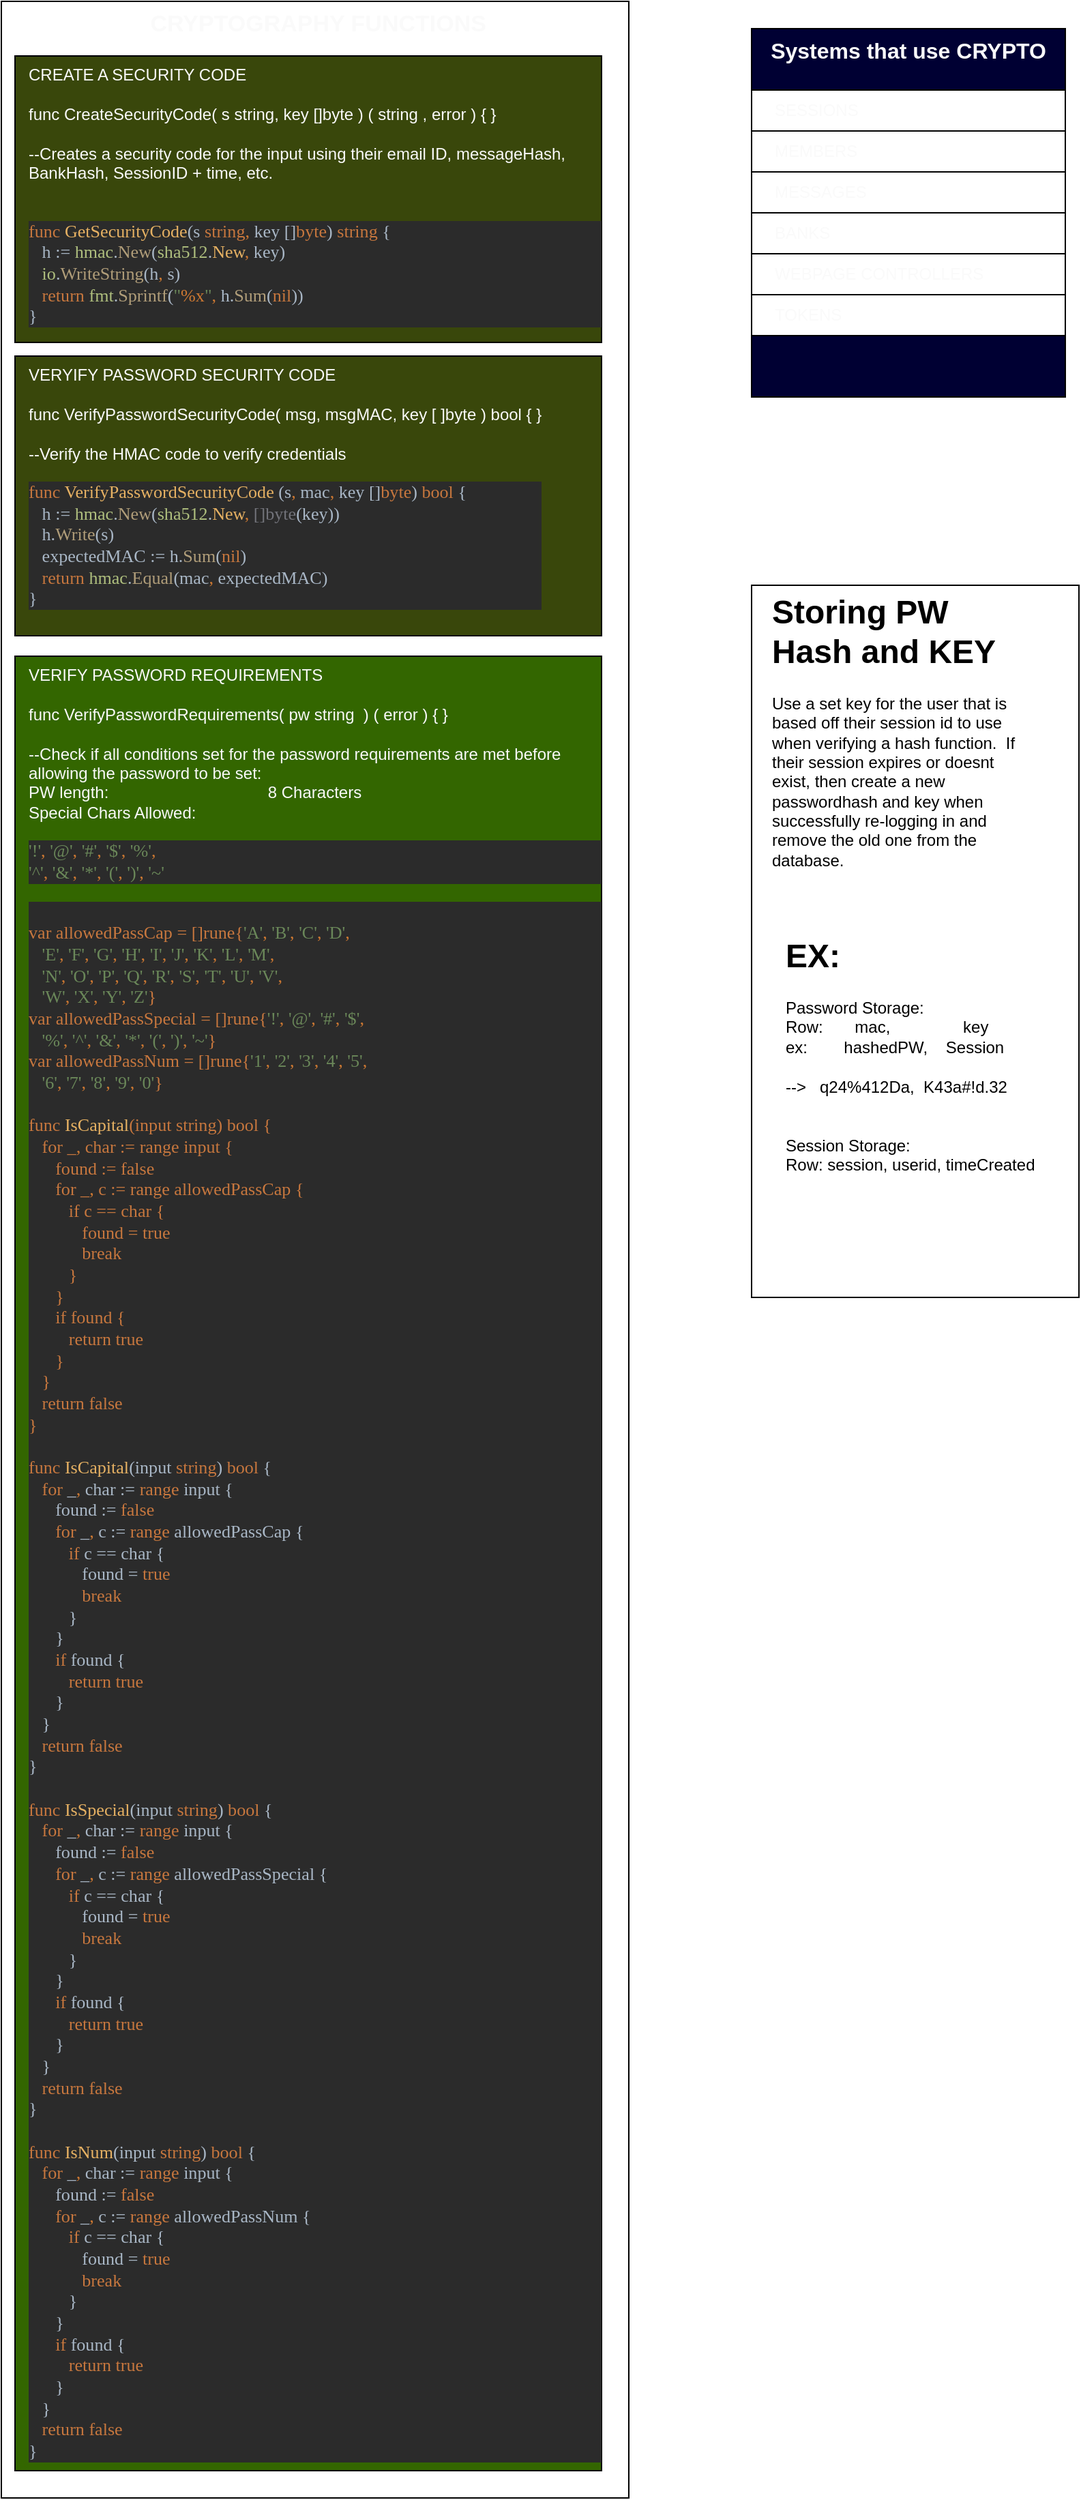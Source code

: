 <mxfile version="12.8.8" type="github">
  <diagram id="ODxXchdAwgTXNLU9TBr1" name="Page-1">
    <mxGraphModel dx="1201" dy="1017" grid="1" gridSize="10" guides="1" tooltips="1" connect="1" arrows="1" fold="1" page="1" pageScale="1" pageWidth="850" pageHeight="1100" math="0" shadow="0">
      <root>
        <mxCell id="0" />
        <mxCell id="1" parent="0" />
        <mxCell id="BEAMlKJIgo_dSWv7IY5d-5" value="" style="rounded=0;whiteSpace=wrap;html=1;" vertex="1" parent="1">
          <mxGeometry x="590" y="468" width="240" height="522" as="geometry" />
        </mxCell>
        <mxCell id="Krg5OAJmCBE884iFsZVr-9" value="&lt;b&gt;&lt;font style=&quot;font-size: 16px&quot;&gt;Systems that use CRYPTO&lt;/font&gt;&lt;/b&gt;" style="rounded=0;whiteSpace=wrap;html=1;fontColor=#FAFAFA;align=center;verticalAlign=top;fillColor=#000033;" parent="1" vertex="1">
          <mxGeometry x="590" y="60" width="230" height="270" as="geometry" />
        </mxCell>
        <mxCell id="Krg5OAJmCBE884iFsZVr-14" value="SESSIONS" style="rounded=0;whiteSpace=wrap;html=1;fontColor=#FAFAFA;align=left;spacingLeft=15;" parent="1" vertex="1">
          <mxGeometry x="590" y="105" width="230" height="30" as="geometry" />
        </mxCell>
        <mxCell id="Krg5OAJmCBE884iFsZVr-15" value="MEMBERS" style="rounded=0;whiteSpace=wrap;html=1;fontColor=#FAFAFA;align=left;spacingLeft=15;" parent="1" vertex="1">
          <mxGeometry x="590" y="135" width="230" height="30" as="geometry" />
        </mxCell>
        <mxCell id="Krg5OAJmCBE884iFsZVr-19" value="&lt;div style=&quot;font-size: 17px;&quot;&gt;&amp;nbsp;CRYPTOGRAPHY FUNCTIONS&lt;br style=&quot;font-size: 17px;&quot;&gt;&lt;/div&gt;" style="rounded=0;whiteSpace=wrap;html=1;fontColor=#FAFAFA;align=center;verticalAlign=top;fontStyle=1;fontSize=17;" parent="1" vertex="1">
          <mxGeometry x="40" y="40" width="460" height="1830" as="geometry" />
        </mxCell>
        <mxCell id="Krg5OAJmCBE884iFsZVr-24" value="&lt;div&gt;CREATE A SECURITY CODE&lt;br&gt;&lt;/div&gt;&lt;div&gt;&lt;br&gt;&lt;/div&gt;&lt;div&gt;func CreateSecurityCode( s string, key []byte ) ( string , error ) { }&lt;/div&gt;&lt;div&gt;&lt;br&gt;&lt;/div&gt;&lt;div&gt;--Creates a security code for the input using their email ID, messageHash, BankHash, SessionID + time, etc.&lt;/div&gt;&lt;div&gt;&lt;br&gt;&lt;/div&gt;&lt;div&gt;&lt;pre style=&quot;background-color: #2b2b2b ; color: #a9b7c6 ; font-family: &amp;#34;consolas&amp;#34; ; font-size: 9.8pt&quot;&gt;&lt;span style=&quot;color: #c7773e&quot;&gt;func &lt;/span&gt;&lt;span style=&quot;color: #e6b163&quot;&gt;GetSecurityCode&lt;/span&gt;(s &lt;span style=&quot;color: #c7773e&quot;&gt;string&lt;/span&gt;&lt;span style=&quot;color: #cc7832&quot;&gt;, &lt;/span&gt;key []&lt;span style=&quot;color: #c7773e&quot;&gt;byte&lt;/span&gt;) &lt;span style=&quot;color: #c7773e&quot;&gt;string &lt;/span&gt;{&lt;br&gt;   h := &lt;span style=&quot;color: #afbf7e&quot;&gt;hmac&lt;/span&gt;.&lt;span style=&quot;color: #b09d79&quot;&gt;New&lt;/span&gt;(&lt;span style=&quot;color: #afbf7e&quot;&gt;sha512&lt;/span&gt;.&lt;span style=&quot;color: #e6b163&quot;&gt;New&lt;/span&gt;&lt;span style=&quot;color: #cc7832&quot;&gt;, &lt;/span&gt;key)&lt;br&gt;   &lt;span style=&quot;color: #afbf7e&quot;&gt;io&lt;/span&gt;.&lt;span style=&quot;color: #b09d79&quot;&gt;WriteString&lt;/span&gt;(h&lt;span style=&quot;color: #cc7832&quot;&gt;, &lt;/span&gt;s)&lt;br&gt;   &lt;span style=&quot;color: #c7773e&quot;&gt;return &lt;/span&gt;&lt;span style=&quot;color: #afbf7e&quot;&gt;fmt&lt;/span&gt;.&lt;span style=&quot;color: #b09d79&quot;&gt;Sprintf&lt;/span&gt;(&lt;span style=&quot;color: #6a8759&quot;&gt;&quot;&lt;/span&gt;&lt;span style=&quot;color: #cc7832&quot;&gt;%x&lt;/span&gt;&lt;span style=&quot;color: #6a8759&quot;&gt;&quot;&lt;/span&gt;&lt;span style=&quot;color: #cc7832&quot;&gt;, &lt;/span&gt;h.&lt;span style=&quot;color: #b09d79&quot;&gt;Sum&lt;/span&gt;(&lt;span style=&quot;color: #c7773e&quot;&gt;nil&lt;/span&gt;))&lt;br&gt;}&lt;/pre&gt;&lt;/div&gt;" style="rounded=0;whiteSpace=wrap;html=1;fontColor=#FAFAFA;align=left;spacingLeft=8;fillColor=#39470B;verticalAlign=top;" parent="1" vertex="1">
          <mxGeometry x="50" y="80" width="430" height="210" as="geometry" />
        </mxCell>
        <mxCell id="Krg5OAJmCBE884iFsZVr-25" value="&lt;div&gt;VERIFY PASSWORD REQUIREMENTS&lt;br&gt;&lt;/div&gt;&lt;div&gt;&lt;br&gt;&lt;/div&gt;&lt;div&gt;func VerifyPasswordRequirements( pw string&amp;nbsp; ) ( error ) { }&lt;/div&gt;&lt;div&gt;&lt;br&gt;&lt;/div&gt;&lt;div&gt;--Check if all conditions set for the password requirements are met before allowing the password to be set: &lt;br&gt;&lt;/div&gt;&lt;div&gt;PW length:&amp;nbsp;&amp;nbsp;&amp;nbsp;&amp;nbsp;&amp;nbsp;&amp;nbsp;&amp;nbsp;&amp;nbsp;&amp;nbsp;&amp;nbsp;&amp;nbsp;&amp;nbsp;&amp;nbsp;&amp;nbsp;&amp;nbsp;&amp;nbsp;&amp;nbsp;&amp;nbsp;&amp;nbsp;&amp;nbsp;&amp;nbsp;&amp;nbsp;&amp;nbsp;&amp;nbsp;&amp;nbsp;&amp;nbsp;&amp;nbsp;&amp;nbsp;&amp;nbsp;&amp;nbsp;&amp;nbsp;&amp;nbsp;&amp;nbsp;&amp;nbsp; 8 Characters &lt;br&gt;&lt;/div&gt;&lt;div&gt;Special Chars Allowed:&amp;nbsp;&amp;nbsp; &amp;nbsp; &amp;nbsp; &amp;nbsp;&amp;nbsp; &lt;br&gt;&lt;pre style=&quot;background-color: #2b2b2b ; color: #a9b7c6 ; font-family: &amp;#34;consolas&amp;#34; ; font-size: 9.8pt&quot;&gt;&lt;span style=&quot;color: #6a8759&quot;&gt;&#39;!&#39;&lt;/span&gt;&lt;span style=&quot;color: #cc7832&quot;&gt;, &lt;/span&gt;&lt;span style=&quot;color: #6a8759&quot;&gt;&#39;@&#39;&lt;/span&gt;&lt;span style=&quot;color: #cc7832&quot;&gt;, &lt;/span&gt;&lt;span style=&quot;color: #6a8759&quot;&gt;&#39;#&#39;&lt;/span&gt;&lt;span style=&quot;color: #cc7832&quot;&gt;, &lt;/span&gt;&lt;span style=&quot;color: #6a8759&quot;&gt;&#39;$&#39;&lt;/span&gt;&lt;span style=&quot;color: #cc7832&quot;&gt;, &lt;/span&gt;&lt;span style=&quot;color: #6a8759&quot;&gt;&#39;%&#39;&lt;/span&gt;&lt;span style=&quot;color: #cc7832&quot;&gt;, &lt;br&gt;&lt;/span&gt;&lt;span style=&quot;color: #6a8759&quot;&gt;&#39;^&#39;&lt;/span&gt;&lt;span style=&quot;color: #cc7832&quot;&gt;, &lt;/span&gt;&lt;span style=&quot;color: #6a8759&quot;&gt;&#39;&amp;amp;&#39;&lt;/span&gt;&lt;span style=&quot;color: #cc7832&quot;&gt;, &lt;/span&gt;&lt;span style=&quot;color: #6a8759&quot;&gt;&#39;*&#39;&lt;/span&gt;&lt;span style=&quot;color: #cc7832&quot;&gt;, &lt;/span&gt;&lt;span style=&quot;color: #6a8759&quot;&gt;&#39;(&#39;&lt;/span&gt;&lt;span style=&quot;color: #cc7832&quot;&gt;, &lt;/span&gt;&lt;span style=&quot;color: #6a8759&quot;&gt;&#39;)&#39;&lt;/span&gt;&lt;span style=&quot;color: #cc7832&quot;&gt;, &lt;/span&gt;&lt;span style=&quot;color: #6a8759&quot;&gt;&#39;~&#39;&lt;br&gt;&lt;/span&gt;&lt;/pre&gt;&lt;/div&gt;&lt;div&gt;&lt;pre style=&quot;background-color: #2b2b2b ; color: #a9b7c6 ; font-family: &amp;#34;consolas&amp;#34; ; font-size: 9.8pt&quot;&gt;&lt;br&gt;&lt;span style=&quot;color: #c7773e&quot;&gt;&lt;span style=&quot;color: #c7773e&quot;&gt;var &lt;/span&gt;allowedPassCap = []&lt;span style=&quot;color: #c7773e&quot;&gt;rune&lt;/span&gt;{&lt;span style=&quot;color: #6a8759&quot;&gt;&#39;A&#39;&lt;/span&gt;&lt;span style=&quot;color: #cc7832&quot;&gt;, &lt;/span&gt;&lt;span style=&quot;color: #6a8759&quot;&gt;&#39;B&#39;&lt;/span&gt;&lt;span style=&quot;color: #cc7832&quot;&gt;, &lt;/span&gt;&lt;span style=&quot;color: #6a8759&quot;&gt;&#39;C&#39;&lt;/span&gt;&lt;span style=&quot;color: #cc7832&quot;&gt;, &lt;/span&gt;&lt;span style=&quot;color: #6a8759&quot;&gt;&#39;D&#39;&lt;/span&gt;&lt;span style=&quot;color: #cc7832&quot;&gt;, &lt;br&gt;&lt;/span&gt;&lt;span style=&quot;color: #cc7832&quot;&gt;   &lt;/span&gt;&lt;span style=&quot;color: #6a8759&quot;&gt;&#39;E&#39;&lt;/span&gt;&lt;span style=&quot;color: #cc7832&quot;&gt;, &lt;/span&gt;&lt;span style=&quot;color: #6a8759&quot;&gt;&#39;F&#39;&lt;/span&gt;&lt;span style=&quot;color: #cc7832&quot;&gt;, &lt;/span&gt;&lt;span style=&quot;color: #6a8759&quot;&gt;&#39;G&#39;&lt;/span&gt;&lt;span style=&quot;color: #cc7832&quot;&gt;, &lt;/span&gt;&lt;span style=&quot;color: #6a8759&quot;&gt;&#39;H&#39;&lt;/span&gt;&lt;span style=&quot;color: #cc7832&quot;&gt;, &lt;/span&gt;&lt;span style=&quot;color: #6a8759&quot;&gt;&#39;I&#39;&lt;/span&gt;&lt;span style=&quot;color: #cc7832&quot;&gt;, &lt;/span&gt;&lt;span style=&quot;color: #6a8759&quot;&gt;&#39;J&#39;&lt;/span&gt;&lt;span style=&quot;color: #cc7832&quot;&gt;, &lt;/span&gt;&lt;span style=&quot;color: #6a8759&quot;&gt;&#39;K&#39;&lt;/span&gt;&lt;span style=&quot;color: #cc7832&quot;&gt;, &lt;/span&gt;&lt;span style=&quot;color: #6a8759&quot;&gt;&#39;L&#39;&lt;/span&gt;&lt;span style=&quot;color: #cc7832&quot;&gt;, &lt;/span&gt;&lt;span style=&quot;color: #6a8759&quot;&gt;&#39;M&#39;&lt;/span&gt;&lt;span style=&quot;color: #cc7832&quot;&gt;, &lt;br&gt;&lt;/span&gt;&lt;span style=&quot;color: #cc7832&quot;&gt;   &lt;/span&gt;&lt;span style=&quot;color: #6a8759&quot;&gt;&#39;N&#39;&lt;/span&gt;&lt;span style=&quot;color: #cc7832&quot;&gt;, &lt;/span&gt;&lt;span style=&quot;color: #6a8759&quot;&gt;&#39;O&#39;&lt;/span&gt;&lt;span style=&quot;color: #cc7832&quot;&gt;, &lt;/span&gt;&lt;span style=&quot;color: #6a8759&quot;&gt;&#39;P&#39;&lt;/span&gt;&lt;span style=&quot;color: #cc7832&quot;&gt;, &lt;/span&gt;&lt;span style=&quot;color: #6a8759&quot;&gt;&#39;Q&#39;&lt;/span&gt;&lt;span style=&quot;color: #cc7832&quot;&gt;, &lt;/span&gt;&lt;span style=&quot;color: #6a8759&quot;&gt;&#39;R&#39;&lt;/span&gt;&lt;span style=&quot;color: #cc7832&quot;&gt;, &lt;/span&gt;&lt;span style=&quot;color: #6a8759&quot;&gt;&#39;S&#39;&lt;/span&gt;&lt;span style=&quot;color: #cc7832&quot;&gt;, &lt;/span&gt;&lt;span style=&quot;color: #6a8759&quot;&gt;&#39;T&#39;&lt;/span&gt;&lt;span style=&quot;color: #cc7832&quot;&gt;, &lt;/span&gt;&lt;span style=&quot;color: #6a8759&quot;&gt;&#39;U&#39;&lt;/span&gt;&lt;span style=&quot;color: #cc7832&quot;&gt;, &lt;/span&gt;&lt;span style=&quot;color: #6a8759&quot;&gt;&#39;V&#39;&lt;/span&gt;&lt;span style=&quot;color: #cc7832&quot;&gt;, &lt;br&gt;&lt;/span&gt;&lt;span style=&quot;color: #cc7832&quot;&gt;   &lt;/span&gt;&lt;span style=&quot;color: #6a8759&quot;&gt;&#39;W&#39;&lt;/span&gt;&lt;span style=&quot;color: #cc7832&quot;&gt;, &lt;/span&gt;&lt;span style=&quot;color: #6a8759&quot;&gt;&#39;X&#39;&lt;/span&gt;&lt;span style=&quot;color: #cc7832&quot;&gt;, &lt;/span&gt;&lt;span style=&quot;color: #6a8759&quot;&gt;&#39;Y&#39;&lt;/span&gt;&lt;span style=&quot;color: #cc7832&quot;&gt;, &lt;/span&gt;&lt;span style=&quot;color: #6a8759&quot;&gt;&#39;Z&#39;&lt;/span&gt;}&lt;br&gt;&lt;span style=&quot;color: #c7773e&quot;&gt;var &lt;/span&gt;allowedPassSpecial = []&lt;span style=&quot;color: #c7773e&quot;&gt;rune&lt;/span&gt;{&lt;span style=&quot;color: #6a8759&quot;&gt;&#39;!&#39;&lt;/span&gt;&lt;span style=&quot;color: #cc7832&quot;&gt;, &lt;/span&gt;&lt;span style=&quot;color: #6a8759&quot;&gt;&#39;@&#39;&lt;/span&gt;&lt;span style=&quot;color: #cc7832&quot;&gt;, &lt;/span&gt;&lt;span style=&quot;color: #6a8759&quot;&gt;&#39;#&#39;&lt;/span&gt;&lt;span style=&quot;color: #cc7832&quot;&gt;, &lt;/span&gt;&lt;span style=&quot;color: #6a8759&quot;&gt;&#39;$&#39;&lt;/span&gt;&lt;span style=&quot;color: #cc7832&quot;&gt;,&lt;br&gt;&lt;/span&gt;&lt;span style=&quot;color: #cc7832&quot;&gt;   &lt;/span&gt;&lt;span style=&quot;color: #6a8759&quot;&gt;&#39;%&#39;&lt;/span&gt;&lt;span style=&quot;color: #cc7832&quot;&gt;, &lt;/span&gt;&lt;span style=&quot;color: #6a8759&quot;&gt;&#39;^&#39;&lt;/span&gt;&lt;span style=&quot;color: #cc7832&quot;&gt;, &lt;/span&gt;&lt;span style=&quot;color: #6a8759&quot;&gt;&#39;&amp;amp;&#39;&lt;/span&gt;&lt;span style=&quot;color: #cc7832&quot;&gt;, &lt;/span&gt;&lt;span style=&quot;color: #6a8759&quot;&gt;&#39;*&#39;&lt;/span&gt;&lt;span style=&quot;color: #cc7832&quot;&gt;, &lt;/span&gt;&lt;span style=&quot;color: #6a8759&quot;&gt;&#39;(&#39;&lt;/span&gt;&lt;span style=&quot;color: #cc7832&quot;&gt;, &lt;/span&gt;&lt;span style=&quot;color: #6a8759&quot;&gt;&#39;)&#39;&lt;/span&gt;&lt;span style=&quot;color: #cc7832&quot;&gt;, &lt;/span&gt;&lt;span style=&quot;color: #6a8759&quot;&gt;&#39;~&#39;&lt;/span&gt;}&lt;br&gt;&lt;span style=&quot;color: #c7773e&quot;&gt;var &lt;/span&gt;allowedPassNum = []&lt;span style=&quot;color: #c7773e&quot;&gt;rune&lt;/span&gt;{&lt;span style=&quot;color: #6a8759&quot;&gt;&#39;1&#39;&lt;/span&gt;&lt;span style=&quot;color: #cc7832&quot;&gt;, &lt;/span&gt;&lt;span style=&quot;color: #6a8759&quot;&gt;&#39;2&#39;&lt;/span&gt;&lt;span style=&quot;color: #cc7832&quot;&gt;, &lt;/span&gt;&lt;span style=&quot;color: #6a8759&quot;&gt;&#39;3&#39;&lt;/span&gt;&lt;span style=&quot;color: #cc7832&quot;&gt;, &lt;/span&gt;&lt;span style=&quot;color: #6a8759&quot;&gt;&#39;4&#39;&lt;/span&gt;&lt;span style=&quot;color: #cc7832&quot;&gt;, &lt;/span&gt;&lt;span style=&quot;color: #6a8759&quot;&gt;&#39;5&#39;&lt;/span&gt;&lt;span style=&quot;color: #cc7832&quot;&gt;,&lt;br&gt;&lt;/span&gt;&lt;span style=&quot;color: #cc7832&quot;&gt;   &lt;/span&gt;&lt;span style=&quot;color: #6a8759&quot;&gt;&#39;6&#39;&lt;/span&gt;&lt;span style=&quot;color: #cc7832&quot;&gt;, &lt;/span&gt;&lt;span style=&quot;color: #6a8759&quot;&gt;&#39;7&#39;&lt;/span&gt;&lt;span style=&quot;color: #cc7832&quot;&gt;, &lt;/span&gt;&lt;span style=&quot;color: #6a8759&quot;&gt;&#39;8&#39;&lt;/span&gt;&lt;span style=&quot;color: #cc7832&quot;&gt;, &lt;/span&gt;&lt;span style=&quot;color: #6a8759&quot;&gt;&#39;9&#39;&lt;/span&gt;&lt;span style=&quot;color: #cc7832&quot;&gt;, &lt;/span&gt;&lt;span style=&quot;color: #6a8759&quot;&gt;&#39;0&#39;&lt;/span&gt;}&lt;br&gt;&lt;br&gt;&lt;span style=&quot;color: #c7773e&quot;&gt;func &lt;/span&gt;&lt;span style=&quot;color: #e6b163&quot;&gt;IsCapital&lt;/span&gt;(input &lt;span style=&quot;color: #c7773e&quot;&gt;string&lt;/span&gt;) &lt;span style=&quot;color: #c7773e&quot;&gt;bool &lt;/span&gt;{&lt;br&gt;   &lt;span style=&quot;color: #c7773e&quot;&gt;for &lt;/span&gt;_&lt;span style=&quot;color: #cc7832&quot;&gt;, &lt;/span&gt;char := &lt;span style=&quot;color: #c7773e&quot;&gt;range &lt;/span&gt;input {&lt;br&gt;      found := &lt;span style=&quot;color: #c7773e&quot;&gt;false&lt;br&gt;&lt;/span&gt;&lt;span style=&quot;color: #c7773e&quot;&gt;      for &lt;/span&gt;_&lt;span style=&quot;color: #cc7832&quot;&gt;, &lt;/span&gt;c := &lt;span style=&quot;color: #c7773e&quot;&gt;range &lt;/span&gt;allowedPassCap {&lt;br&gt;         &lt;span style=&quot;color: #c7773e&quot;&gt;if &lt;/span&gt;c == char {&lt;br&gt;            found = &lt;span style=&quot;color: #c7773e&quot;&gt;true&lt;br&gt;&lt;/span&gt;&lt;span style=&quot;color: #c7773e&quot;&gt;            break&lt;br&gt;&lt;/span&gt;&lt;span style=&quot;color: #c7773e&quot;&gt;         &lt;/span&gt;}&lt;br&gt;      }&lt;br&gt;      &lt;span style=&quot;color: #c7773e&quot;&gt;if &lt;/span&gt;found {&lt;br&gt;         &lt;span style=&quot;color: #c7773e&quot;&gt;return true&lt;br&gt;&lt;/span&gt;&lt;span style=&quot;color: #c7773e&quot;&gt;      &lt;/span&gt;}&lt;br&gt;   }&lt;br&gt;   &lt;span style=&quot;color: #c7773e&quot;&gt;return false&lt;br&gt;&lt;/span&gt;}&lt;br&gt;&lt;br&gt;func &lt;/span&gt;&lt;span style=&quot;color: #e6b163&quot;&gt;IsCapital&lt;/span&gt;(input &lt;span style=&quot;color: #c7773e&quot;&gt;string&lt;/span&gt;) &lt;span style=&quot;color: #c7773e&quot;&gt;bool &lt;/span&gt;{&lt;br&gt;   &lt;span style=&quot;color: #c7773e&quot;&gt;for &lt;/span&gt;_&lt;span style=&quot;color: #cc7832&quot;&gt;, &lt;/span&gt;char := &lt;span style=&quot;color: #c7773e&quot;&gt;range &lt;/span&gt;input {&lt;br&gt;      found := &lt;span style=&quot;color: #c7773e&quot;&gt;false&lt;br&gt;&lt;/span&gt;&lt;span style=&quot;color: #c7773e&quot;&gt;      for &lt;/span&gt;_&lt;span style=&quot;color: #cc7832&quot;&gt;, &lt;/span&gt;c := &lt;span style=&quot;color: #c7773e&quot;&gt;range &lt;/span&gt;allowedPassCap {&lt;br&gt;         &lt;span style=&quot;color: #c7773e&quot;&gt;if &lt;/span&gt;c == char {&lt;br&gt;            found = &lt;span style=&quot;color: #c7773e&quot;&gt;true&lt;br&gt;&lt;/span&gt;&lt;span style=&quot;color: #c7773e&quot;&gt;            break&lt;br&gt;&lt;/span&gt;&lt;span style=&quot;color: #c7773e&quot;&gt;         &lt;/span&gt;}&lt;br&gt;      }&lt;br&gt;      &lt;span style=&quot;color: #c7773e&quot;&gt;if &lt;/span&gt;found {&lt;br&gt;         &lt;span style=&quot;color: #c7773e&quot;&gt;return true&lt;br&gt;&lt;/span&gt;&lt;span style=&quot;color: #c7773e&quot;&gt;      &lt;/span&gt;}&lt;br&gt;   }&lt;br&gt;   &lt;span style=&quot;color: #c7773e&quot;&gt;return false&lt;br&gt;&lt;/span&gt;}&lt;br&gt;&lt;br&gt;&lt;span style=&quot;color: #c7773e&quot;&gt;func &lt;/span&gt;&lt;span style=&quot;color: #e6b163&quot;&gt;IsSpecial&lt;/span&gt;(input &lt;span style=&quot;color: #c7773e&quot;&gt;string&lt;/span&gt;) &lt;span style=&quot;color: #c7773e&quot;&gt;bool &lt;/span&gt;{&lt;br&gt;   &lt;span style=&quot;color: #c7773e&quot;&gt;for &lt;/span&gt;_&lt;span style=&quot;color: #cc7832&quot;&gt;, &lt;/span&gt;char := &lt;span style=&quot;color: #c7773e&quot;&gt;range &lt;/span&gt;input {&lt;br&gt;      found := &lt;span style=&quot;color: #c7773e&quot;&gt;false&lt;br&gt;&lt;/span&gt;&lt;span style=&quot;color: #c7773e&quot;&gt;      for &lt;/span&gt;_&lt;span style=&quot;color: #cc7832&quot;&gt;, &lt;/span&gt;c := &lt;span style=&quot;color: #c7773e&quot;&gt;range &lt;/span&gt;allowedPassSpecial {&lt;br&gt;         &lt;span style=&quot;color: #c7773e&quot;&gt;if &lt;/span&gt;c == char {&lt;br&gt;            found = &lt;span style=&quot;color: #c7773e&quot;&gt;true&lt;br&gt;&lt;/span&gt;&lt;span style=&quot;color: #c7773e&quot;&gt;            break&lt;br&gt;&lt;/span&gt;&lt;span style=&quot;color: #c7773e&quot;&gt;         &lt;/span&gt;}&lt;br&gt;      }&lt;br&gt;      &lt;span style=&quot;color: #c7773e&quot;&gt;if &lt;/span&gt;found {&lt;br&gt;         &lt;span style=&quot;color: #c7773e&quot;&gt;return true&lt;br&gt;&lt;/span&gt;&lt;span style=&quot;color: #c7773e&quot;&gt;      &lt;/span&gt;}&lt;br&gt;   }&lt;br&gt;   &lt;span style=&quot;color: #c7773e&quot;&gt;return false&lt;br&gt;&lt;/span&gt;}&lt;br&gt;&lt;br&gt;&lt;span style=&quot;color: #c7773e&quot;&gt;func &lt;/span&gt;&lt;span style=&quot;color: #e6b163&quot;&gt;IsNum&lt;/span&gt;(input &lt;span style=&quot;color: #c7773e&quot;&gt;string&lt;/span&gt;) &lt;span style=&quot;color: #c7773e&quot;&gt;bool &lt;/span&gt;{&lt;br&gt;   &lt;span style=&quot;color: #c7773e&quot;&gt;for &lt;/span&gt;_&lt;span style=&quot;color: #cc7832&quot;&gt;, &lt;/span&gt;char := &lt;span style=&quot;color: #c7773e&quot;&gt;range &lt;/span&gt;input {&lt;br&gt;      found := &lt;span style=&quot;color: #c7773e&quot;&gt;false&lt;br&gt;&lt;/span&gt;&lt;span style=&quot;color: #c7773e&quot;&gt;      for &lt;/span&gt;_&lt;span style=&quot;color: #cc7832&quot;&gt;, &lt;/span&gt;c := &lt;span style=&quot;color: #c7773e&quot;&gt;range &lt;/span&gt;allowedPassNum {&lt;br&gt;         &lt;span style=&quot;color: #c7773e&quot;&gt;if &lt;/span&gt;c == char {&lt;br&gt;            found = &lt;span style=&quot;color: #c7773e&quot;&gt;true&lt;br&gt;&lt;/span&gt;&lt;span style=&quot;color: #c7773e&quot;&gt;            break&lt;br&gt;&lt;/span&gt;&lt;span style=&quot;color: #c7773e&quot;&gt;         &lt;/span&gt;}&lt;br&gt;      }&lt;br&gt;      &lt;span style=&quot;color: #c7773e&quot;&gt;if &lt;/span&gt;found {&lt;br&gt;         &lt;span style=&quot;color: #c7773e&quot;&gt;return true&lt;br&gt;&lt;/span&gt;&lt;span style=&quot;color: #c7773e&quot;&gt;      &lt;/span&gt;}&lt;br&gt;   }&lt;br&gt;   &lt;span style=&quot;color: #c7773e&quot;&gt;return false&lt;br&gt;&lt;/span&gt;}&lt;/pre&gt;&lt;/div&gt;" style="rounded=0;whiteSpace=wrap;html=1;fontColor=#FAFAFA;align=left;spacingLeft=8;fillColor=#336600;verticalAlign=top;" parent="1" vertex="1">
          <mxGeometry x="50" y="520" width="430" height="1330" as="geometry" />
        </mxCell>
        <mxCell id="pIQq6SDH289IwsexYELB-1" value="MESSAGES" style="rounded=0;whiteSpace=wrap;html=1;fontColor=#FAFAFA;align=left;spacingLeft=15;" parent="1" vertex="1">
          <mxGeometry x="590" y="165" width="230" height="30" as="geometry" />
        </mxCell>
        <mxCell id="pIQq6SDH289IwsexYELB-2" value="BANKS" style="rounded=0;whiteSpace=wrap;html=1;fontColor=#FAFAFA;align=left;spacingLeft=15;" parent="1" vertex="1">
          <mxGeometry x="590" y="195" width="230" height="30" as="geometry" />
        </mxCell>
        <mxCell id="pIQq6SDH289IwsexYELB-3" value="WEBPAGE CONTROLLERS" style="rounded=0;whiteSpace=wrap;html=1;fontColor=#FAFAFA;align=left;spacingLeft=15;" parent="1" vertex="1">
          <mxGeometry x="590" y="225" width="230" height="30" as="geometry" />
        </mxCell>
        <mxCell id="BEAMlKJIgo_dSWv7IY5d-1" value="&lt;div&gt;VERYIFY PASSWORD SECURITY CODE&lt;/div&gt;&lt;div&gt;&lt;br&gt;&lt;/div&gt;&lt;div&gt;func VerifyPasswordSecurityCode( msg, msgMAC, key [ ]byte ) bool { }&lt;/div&gt;&lt;div&gt;&lt;br&gt;&lt;/div&gt;&lt;div&gt;--Verify the HMAC code to verify credentials&lt;/div&gt;&lt;div&gt;&lt;pre style=&quot;background-color: #2b2b2b ; color: #a9b7c6 ; font-family: &amp;#34;consolas&amp;#34; ; font-size: 9.8pt&quot;&gt;&lt;span style=&quot;color: #c7773e&quot;&gt;func &lt;/span&gt;&lt;span style=&quot;color: #e6b163&quot;&gt;VerifyPasswordSecurityCode &lt;/span&gt;(s&lt;span style=&quot;color: #cc7832&quot;&gt;, &lt;/span&gt;mac&lt;span style=&quot;color: #cc7832&quot;&gt;, &lt;/span&gt;key []&lt;span style=&quot;color: #c7773e&quot;&gt;byte&lt;/span&gt;) &lt;span style=&quot;color: #c7773e&quot;&gt;bool &lt;/span&gt;{&lt;br&gt;   h := &lt;span style=&quot;color: #afbf7e&quot;&gt;hmac&lt;/span&gt;.&lt;span style=&quot;color: #b09d79&quot;&gt;New&lt;/span&gt;(&lt;span style=&quot;color: #afbf7e&quot;&gt;sha512&lt;/span&gt;.&lt;span style=&quot;color: #e6b163&quot;&gt;New&lt;/span&gt;&lt;span style=&quot;color: #cc7832&quot;&gt;, &lt;/span&gt;&lt;span style=&quot;color: #72737a&quot;&gt;[]byte&lt;/span&gt;(key))&lt;br&gt;   h.&lt;span style=&quot;color: #b09d79&quot;&gt;Write&lt;/span&gt;(s)&lt;br&gt;   expectedMAC := h.&lt;span style=&quot;color: #b09d79&quot;&gt;Sum&lt;/span&gt;(&lt;span style=&quot;color: #c7773e&quot;&gt;nil&lt;/span&gt;)&lt;br&gt;   &lt;span style=&quot;color: #c7773e&quot;&gt;return &lt;/span&gt;&lt;span style=&quot;color: #afbf7e&quot;&gt;hmac&lt;/span&gt;.&lt;span style=&quot;color: #b09d79&quot;&gt;Equal&lt;/span&gt;(mac&lt;span style=&quot;color: #cc7832&quot;&gt;, &lt;/span&gt;expectedMAC)&lt;br&gt;}&lt;/pre&gt;&lt;/div&gt;" style="rounded=0;whiteSpace=wrap;html=1;fontColor=#FAFAFA;align=left;spacingLeft=8;fillColor=#39470B;verticalAlign=top;" vertex="1" parent="1">
          <mxGeometry x="50" y="300" width="430" height="205" as="geometry" />
        </mxCell>
        <mxCell id="BEAMlKJIgo_dSWv7IY5d-2" value="&lt;h1&gt;Storing PW Hash and KEY&lt;br&gt;&lt;/h1&gt;&lt;p&gt;Use a set key for the user that is based off their session id to use when verifying a hash function.&amp;nbsp; If their session expires or doesnt exist, then create a new passwordhash and key when successfully re-logging in and remove the old one from the database.&lt;br&gt;&lt;/p&gt;" style="text;html=1;strokeColor=none;fillColor=none;spacing=5;spacingTop=-20;whiteSpace=wrap;overflow=hidden;rounded=0;" vertex="1" parent="1">
          <mxGeometry x="600" y="468" width="190" height="232" as="geometry" />
        </mxCell>
        <mxCell id="BEAMlKJIgo_dSWv7IY5d-3" value="&lt;h1&gt;EX:&lt;br&gt;&lt;/h1&gt;&lt;div&gt;Password Storage:&lt;/div&gt;&lt;div&gt;Row:&amp;nbsp;&amp;nbsp;&amp;nbsp;&amp;nbsp;&amp;nbsp;&amp;nbsp; mac,&amp;nbsp;&amp;nbsp;&amp;nbsp;&amp;nbsp;&amp;nbsp;&amp;nbsp;&amp;nbsp;&amp;nbsp;&amp;nbsp;&amp;nbsp;&amp;nbsp;&amp;nbsp;&amp;nbsp;&amp;nbsp;&amp;nbsp; key&lt;/div&gt;&lt;div&gt;ex:&amp;nbsp;&amp;nbsp;&amp;nbsp;&amp;nbsp;&amp;nbsp;&amp;nbsp;&amp;nbsp; hashedPW,&amp;nbsp;&amp;nbsp;&amp;nbsp; Session&lt;br&gt;&lt;/div&gt;&lt;div&gt;&lt;br&gt;&lt;/div&gt;&lt;div&gt;--&amp;gt;&amp;nbsp;&amp;nbsp; q24%412Da,&amp;nbsp; K43a#!d.32&lt;/div&gt;&lt;div&gt;&lt;br&gt;&lt;/div&gt;&lt;div&gt;&lt;br&gt;&lt;/div&gt;&lt;div&gt;Session Storage:&lt;/div&gt;&lt;div&gt;Row: session, userid, timeCreated&lt;br&gt;&lt;/div&gt;&lt;div&gt;&lt;br&gt;&lt;/div&gt;&lt;div&gt;&lt;br&gt;&lt;/div&gt;&lt;div&gt;&lt;br&gt;&lt;/div&gt;&lt;div&gt;&lt;br&gt;&lt;/div&gt;" style="text;html=1;strokeColor=none;fillColor=none;spacing=5;spacingTop=-20;whiteSpace=wrap;overflow=hidden;rounded=0;" vertex="1" parent="1">
          <mxGeometry x="610" y="720" width="210" height="232" as="geometry" />
        </mxCell>
        <mxCell id="BEAMlKJIgo_dSWv7IY5d-4" value="TOKENS" style="rounded=0;whiteSpace=wrap;html=1;fontColor=#FAFAFA;align=left;spacingLeft=15;" vertex="1" parent="1">
          <mxGeometry x="590" y="255" width="230" height="30" as="geometry" />
        </mxCell>
      </root>
    </mxGraphModel>
  </diagram>
</mxfile>
